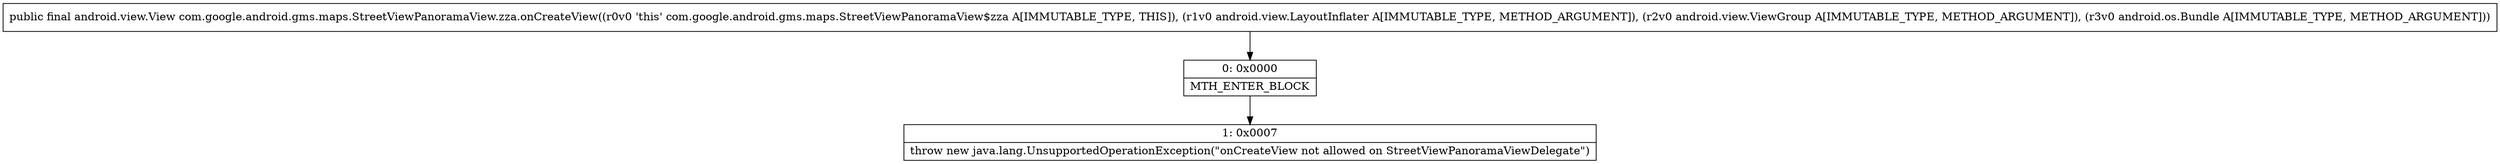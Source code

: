 digraph "CFG forcom.google.android.gms.maps.StreetViewPanoramaView.zza.onCreateView(Landroid\/view\/LayoutInflater;Landroid\/view\/ViewGroup;Landroid\/os\/Bundle;)Landroid\/view\/View;" {
Node_0 [shape=record,label="{0\:\ 0x0000|MTH_ENTER_BLOCK\l}"];
Node_1 [shape=record,label="{1\:\ 0x0007|throw new java.lang.UnsupportedOperationException(\"onCreateView not allowed on StreetViewPanoramaViewDelegate\")\l}"];
MethodNode[shape=record,label="{public final android.view.View com.google.android.gms.maps.StreetViewPanoramaView.zza.onCreateView((r0v0 'this' com.google.android.gms.maps.StreetViewPanoramaView$zza A[IMMUTABLE_TYPE, THIS]), (r1v0 android.view.LayoutInflater A[IMMUTABLE_TYPE, METHOD_ARGUMENT]), (r2v0 android.view.ViewGroup A[IMMUTABLE_TYPE, METHOD_ARGUMENT]), (r3v0 android.os.Bundle A[IMMUTABLE_TYPE, METHOD_ARGUMENT])) }"];
MethodNode -> Node_0;
Node_0 -> Node_1;
}

